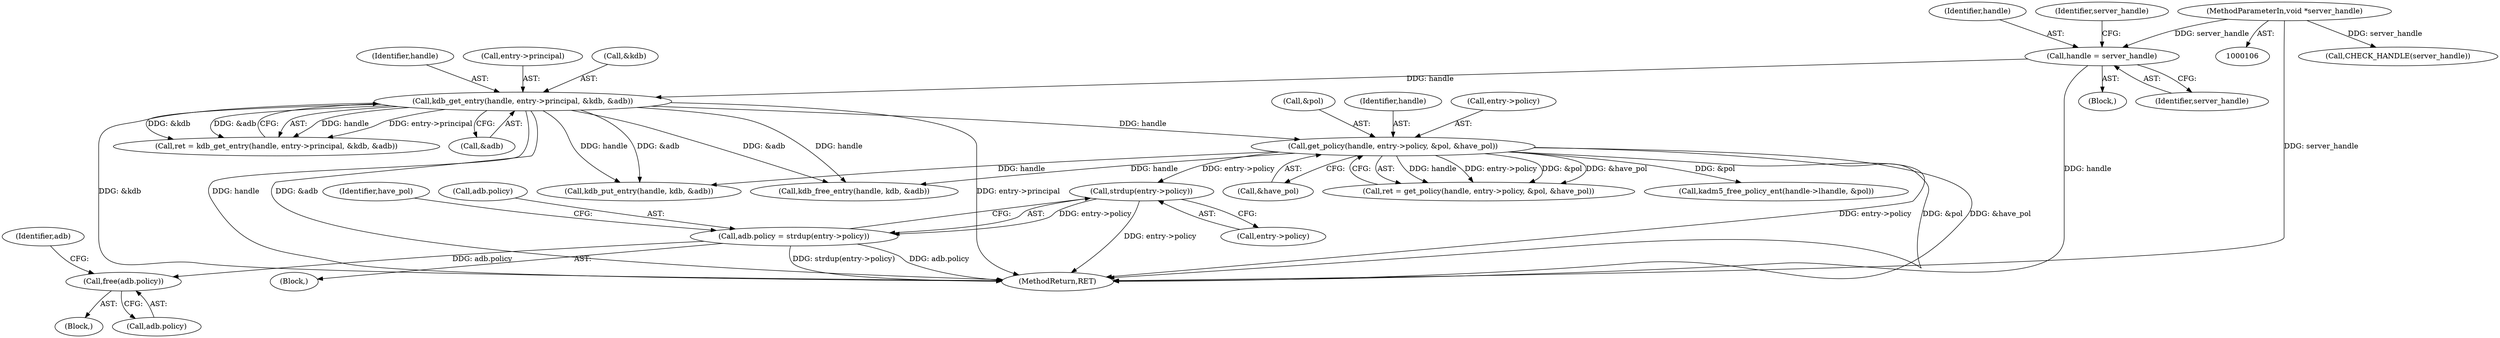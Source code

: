 digraph "0_krb5_b863de7fbf080b15e347a736fdda0a82d42f4f6b_0@API" {
"1000271" [label="(Call,strdup(entry->policy))"];
"1000242" [label="(Call,get_policy(handle, entry->policy, &pol, &have_pol))"];
"1000222" [label="(Call,kdb_get_entry(handle, entry->principal, &kdb, &adb))"];
"1000123" [label="(Call,handle = server_handle)"];
"1000107" [label="(MethodParameterIn,void *server_handle)"];
"1000267" [label="(Call,adb.policy = strdup(entry->policy))"];
"1000322" [label="(Call,free(adb.policy))"];
"1000268" [label="(Call,adb.policy)"];
"1000249" [label="(Call,&have_pol)"];
"1000123" [label="(Call,handle = server_handle)"];
"1000242" [label="(Call,get_policy(handle, entry->policy, &pol, &have_pol))"];
"1000240" [label="(Call,ret = get_policy(handle, entry->policy, &pol, &have_pol))"];
"1000322" [label="(Call,free(adb.policy))"];
"1000224" [label="(Call,entry->principal)"];
"1000222" [label="(Call,kdb_get_entry(handle, entry->principal, &kdb, &adb))"];
"1000526" [label="(Call,kadm5_free_policy_ent(handle->lhandle, &pol))"];
"1000244" [label="(Call,entry->policy)"];
"1000247" [label="(Call,&pol)"];
"1000271" [label="(Call,strdup(entry->policy))"];
"1000124" [label="(Identifier,handle)"];
"1000126" [label="(Call,CHECK_HANDLE(server_handle))"];
"1000243" [label="(Identifier,handle)"];
"1000497" [label="(Call,kdb_put_entry(handle, kdb, &adb))"];
"1000127" [label="(Identifier,server_handle)"];
"1000321" [label="(Block,)"];
"1000125" [label="(Identifier,server_handle)"];
"1000227" [label="(Call,&kdb)"];
"1000220" [label="(Call,ret = kdb_get_entry(handle, entry->principal, &kdb, &adb))"];
"1000229" [label="(Call,&adb)"];
"1000223" [label="(Identifier,handle)"];
"1000276" [label="(Identifier,have_pol)"];
"1000267" [label="(Call,adb.policy = strdup(entry->policy))"];
"1000328" [label="(Identifier,adb)"];
"1000538" [label="(Call,kdb_free_entry(handle, kdb, &adb))"];
"1000323" [label="(Call,adb.policy)"];
"1000545" [label="(MethodReturn,RET)"];
"1000239" [label="(Block,)"];
"1000272" [label="(Call,entry->policy)"];
"1000110" [label="(Block,)"];
"1000107" [label="(MethodParameterIn,void *server_handle)"];
"1000271" -> "1000267"  [label="AST: "];
"1000271" -> "1000272"  [label="CFG: "];
"1000272" -> "1000271"  [label="AST: "];
"1000267" -> "1000271"  [label="CFG: "];
"1000271" -> "1000545"  [label="DDG: entry->policy"];
"1000271" -> "1000267"  [label="DDG: entry->policy"];
"1000242" -> "1000271"  [label="DDG: entry->policy"];
"1000242" -> "1000240"  [label="AST: "];
"1000242" -> "1000249"  [label="CFG: "];
"1000243" -> "1000242"  [label="AST: "];
"1000244" -> "1000242"  [label="AST: "];
"1000247" -> "1000242"  [label="AST: "];
"1000249" -> "1000242"  [label="AST: "];
"1000240" -> "1000242"  [label="CFG: "];
"1000242" -> "1000545"  [label="DDG: entry->policy"];
"1000242" -> "1000545"  [label="DDG: &pol"];
"1000242" -> "1000545"  [label="DDG: &have_pol"];
"1000242" -> "1000240"  [label="DDG: handle"];
"1000242" -> "1000240"  [label="DDG: entry->policy"];
"1000242" -> "1000240"  [label="DDG: &pol"];
"1000242" -> "1000240"  [label="DDG: &have_pol"];
"1000222" -> "1000242"  [label="DDG: handle"];
"1000242" -> "1000497"  [label="DDG: handle"];
"1000242" -> "1000526"  [label="DDG: &pol"];
"1000242" -> "1000538"  [label="DDG: handle"];
"1000222" -> "1000220"  [label="AST: "];
"1000222" -> "1000229"  [label="CFG: "];
"1000223" -> "1000222"  [label="AST: "];
"1000224" -> "1000222"  [label="AST: "];
"1000227" -> "1000222"  [label="AST: "];
"1000229" -> "1000222"  [label="AST: "];
"1000220" -> "1000222"  [label="CFG: "];
"1000222" -> "1000545"  [label="DDG: &kdb"];
"1000222" -> "1000545"  [label="DDG: handle"];
"1000222" -> "1000545"  [label="DDG: &adb"];
"1000222" -> "1000545"  [label="DDG: entry->principal"];
"1000222" -> "1000220"  [label="DDG: handle"];
"1000222" -> "1000220"  [label="DDG: entry->principal"];
"1000222" -> "1000220"  [label="DDG: &kdb"];
"1000222" -> "1000220"  [label="DDG: &adb"];
"1000123" -> "1000222"  [label="DDG: handle"];
"1000222" -> "1000497"  [label="DDG: handle"];
"1000222" -> "1000497"  [label="DDG: &adb"];
"1000222" -> "1000538"  [label="DDG: handle"];
"1000222" -> "1000538"  [label="DDG: &adb"];
"1000123" -> "1000110"  [label="AST: "];
"1000123" -> "1000125"  [label="CFG: "];
"1000124" -> "1000123"  [label="AST: "];
"1000125" -> "1000123"  [label="AST: "];
"1000127" -> "1000123"  [label="CFG: "];
"1000123" -> "1000545"  [label="DDG: handle"];
"1000107" -> "1000123"  [label="DDG: server_handle"];
"1000107" -> "1000106"  [label="AST: "];
"1000107" -> "1000545"  [label="DDG: server_handle"];
"1000107" -> "1000126"  [label="DDG: server_handle"];
"1000267" -> "1000239"  [label="AST: "];
"1000268" -> "1000267"  [label="AST: "];
"1000276" -> "1000267"  [label="CFG: "];
"1000267" -> "1000545"  [label="DDG: adb.policy"];
"1000267" -> "1000545"  [label="DDG: strdup(entry->policy)"];
"1000267" -> "1000322"  [label="DDG: adb.policy"];
"1000322" -> "1000321"  [label="AST: "];
"1000322" -> "1000323"  [label="CFG: "];
"1000323" -> "1000322"  [label="AST: "];
"1000328" -> "1000322"  [label="CFG: "];
}
